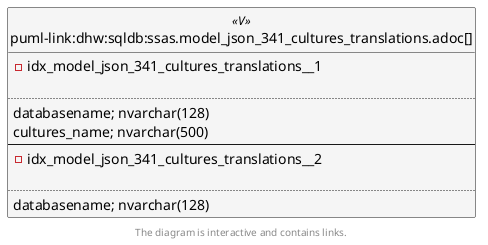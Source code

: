 @startuml
left to right direction
'top to bottom direction
hide circle
'avoide "." issues:
set namespaceSeparator none


skinparam class {
  BackgroundColor White
  BackgroundColor<<FN>> Yellow
  BackgroundColor<<FS>> Yellow
  BackgroundColor<<FT>> LightGray
  BackgroundColor<<IF>> Yellow
  BackgroundColor<<IS>> Yellow
  BackgroundColor<<P>> Aqua
  BackgroundColor<<PC>> Aqua
  BackgroundColor<<SN>> Yellow
  BackgroundColor<<SO>> SlateBlue
  BackgroundColor<<TF>> LightGray
  BackgroundColor<<TR>> Tomato
  BackgroundColor<<U>> White
  BackgroundColor<<V>> WhiteSmoke
  BackgroundColor<<X>> Aqua
  BackgroundColor<<external>> AliceBlue
}


entity "puml-link:dhw:sqldb:ssas.model_json_341_cultures_translations.adoc[]" as ssas.model_json_341_cultures_translations << V >> {
- idx_model_json_341_cultures_translations__1

..
databasename; nvarchar(128)
cultures_name; nvarchar(500)
--
- idx_model_json_341_cultures_translations__2

..
databasename; nvarchar(128)
}

footer The diagram is interactive and contains links.
@enduml

